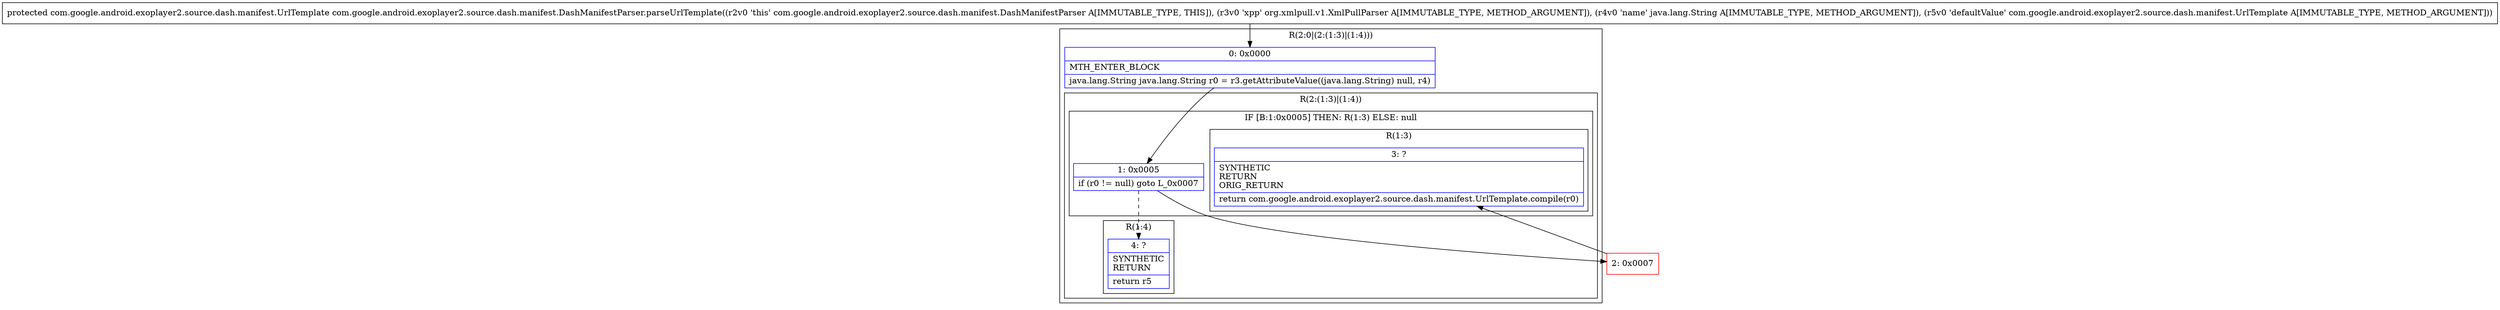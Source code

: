 digraph "CFG forcom.google.android.exoplayer2.source.dash.manifest.DashManifestParser.parseUrlTemplate(Lorg\/xmlpull\/v1\/XmlPullParser;Ljava\/lang\/String;Lcom\/google\/android\/exoplayer2\/source\/dash\/manifest\/UrlTemplate;)Lcom\/google\/android\/exoplayer2\/source\/dash\/manifest\/UrlTemplate;" {
subgraph cluster_Region_1521150405 {
label = "R(2:0|(2:(1:3)|(1:4)))";
node [shape=record,color=blue];
Node_0 [shape=record,label="{0\:\ 0x0000|MTH_ENTER_BLOCK\l|java.lang.String java.lang.String r0 = r3.getAttributeValue((java.lang.String) null, r4)\l}"];
subgraph cluster_Region_305879870 {
label = "R(2:(1:3)|(1:4))";
node [shape=record,color=blue];
subgraph cluster_IfRegion_793344611 {
label = "IF [B:1:0x0005] THEN: R(1:3) ELSE: null";
node [shape=record,color=blue];
Node_1 [shape=record,label="{1\:\ 0x0005|if (r0 != null) goto L_0x0007\l}"];
subgraph cluster_Region_359730949 {
label = "R(1:3)";
node [shape=record,color=blue];
Node_3 [shape=record,label="{3\:\ ?|SYNTHETIC\lRETURN\lORIG_RETURN\l|return com.google.android.exoplayer2.source.dash.manifest.UrlTemplate.compile(r0)\l}"];
}
}
subgraph cluster_Region_883800055 {
label = "R(1:4)";
node [shape=record,color=blue];
Node_4 [shape=record,label="{4\:\ ?|SYNTHETIC\lRETURN\l|return r5\l}"];
}
}
}
Node_2 [shape=record,color=red,label="{2\:\ 0x0007}"];
MethodNode[shape=record,label="{protected com.google.android.exoplayer2.source.dash.manifest.UrlTemplate com.google.android.exoplayer2.source.dash.manifest.DashManifestParser.parseUrlTemplate((r2v0 'this' com.google.android.exoplayer2.source.dash.manifest.DashManifestParser A[IMMUTABLE_TYPE, THIS]), (r3v0 'xpp' org.xmlpull.v1.XmlPullParser A[IMMUTABLE_TYPE, METHOD_ARGUMENT]), (r4v0 'name' java.lang.String A[IMMUTABLE_TYPE, METHOD_ARGUMENT]), (r5v0 'defaultValue' com.google.android.exoplayer2.source.dash.manifest.UrlTemplate A[IMMUTABLE_TYPE, METHOD_ARGUMENT])) }"];
MethodNode -> Node_0;
Node_0 -> Node_1;
Node_1 -> Node_2;
Node_1 -> Node_4[style=dashed];
Node_2 -> Node_3;
}

